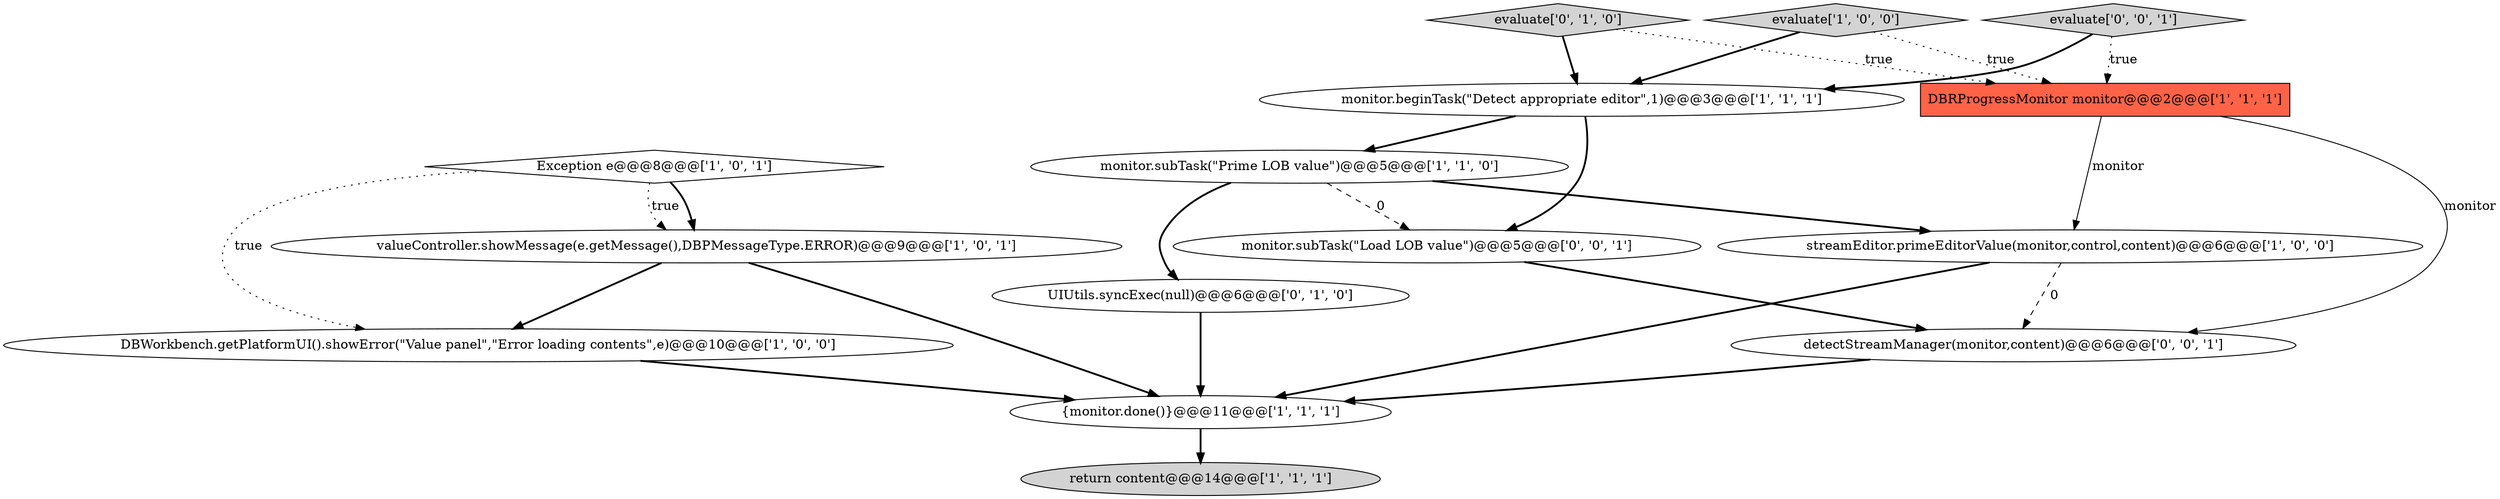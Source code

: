 digraph {
7 [style = filled, label = "monitor.subTask(\"Prime LOB value\")@@@5@@@['1', '1', '0']", fillcolor = white, shape = ellipse image = "AAA0AAABBB1BBB"];
1 [style = filled, label = "monitor.beginTask(\"Detect appropriate editor\",1)@@@3@@@['1', '1', '1']", fillcolor = white, shape = ellipse image = "AAA0AAABBB1BBB"];
3 [style = filled, label = "return content@@@14@@@['1', '1', '1']", fillcolor = lightgray, shape = ellipse image = "AAA0AAABBB1BBB"];
0 [style = filled, label = "DBRProgressMonitor monitor@@@2@@@['1', '1', '1']", fillcolor = tomato, shape = box image = "AAA0AAABBB1BBB"];
8 [style = filled, label = "DBWorkbench.getPlatformUI().showError(\"Value panel\",\"Error loading contents\",e)@@@10@@@['1', '0', '0']", fillcolor = white, shape = ellipse image = "AAA0AAABBB1BBB"];
4 [style = filled, label = "Exception e@@@8@@@['1', '0', '1']", fillcolor = white, shape = diamond image = "AAA0AAABBB1BBB"];
11 [style = filled, label = "UIUtils.syncExec(null)@@@6@@@['0', '1', '0']", fillcolor = white, shape = ellipse image = "AAA1AAABBB2BBB"];
5 [style = filled, label = "evaluate['1', '0', '0']", fillcolor = lightgray, shape = diamond image = "AAA0AAABBB1BBB"];
10 [style = filled, label = "evaluate['0', '1', '0']", fillcolor = lightgray, shape = diamond image = "AAA0AAABBB2BBB"];
6 [style = filled, label = "streamEditor.primeEditorValue(monitor,control,content)@@@6@@@['1', '0', '0']", fillcolor = white, shape = ellipse image = "AAA0AAABBB1BBB"];
14 [style = filled, label = "evaluate['0', '0', '1']", fillcolor = lightgray, shape = diamond image = "AAA0AAABBB3BBB"];
9 [style = filled, label = "{monitor.done()}@@@11@@@['1', '1', '1']", fillcolor = white, shape = ellipse image = "AAA0AAABBB1BBB"];
12 [style = filled, label = "detectStreamManager(monitor,content)@@@6@@@['0', '0', '1']", fillcolor = white, shape = ellipse image = "AAA0AAABBB3BBB"];
13 [style = filled, label = "monitor.subTask(\"Load LOB value\")@@@5@@@['0', '0', '1']", fillcolor = white, shape = ellipse image = "AAA0AAABBB3BBB"];
2 [style = filled, label = "valueController.showMessage(e.getMessage(),DBPMessageType.ERROR)@@@9@@@['1', '0', '1']", fillcolor = white, shape = ellipse image = "AAA0AAABBB1BBB"];
5->0 [style = dotted, label="true"];
14->0 [style = dotted, label="true"];
8->9 [style = bold, label=""];
5->1 [style = bold, label=""];
9->3 [style = bold, label=""];
7->6 [style = bold, label=""];
11->9 [style = bold, label=""];
10->0 [style = dotted, label="true"];
7->11 [style = bold, label=""];
7->13 [style = dashed, label="0"];
0->12 [style = solid, label="monitor"];
2->8 [style = bold, label=""];
4->2 [style = bold, label=""];
4->8 [style = dotted, label="true"];
14->1 [style = bold, label=""];
6->9 [style = bold, label=""];
12->9 [style = bold, label=""];
10->1 [style = bold, label=""];
2->9 [style = bold, label=""];
13->12 [style = bold, label=""];
6->12 [style = dashed, label="0"];
0->6 [style = solid, label="monitor"];
1->13 [style = bold, label=""];
1->7 [style = bold, label=""];
4->2 [style = dotted, label="true"];
}
